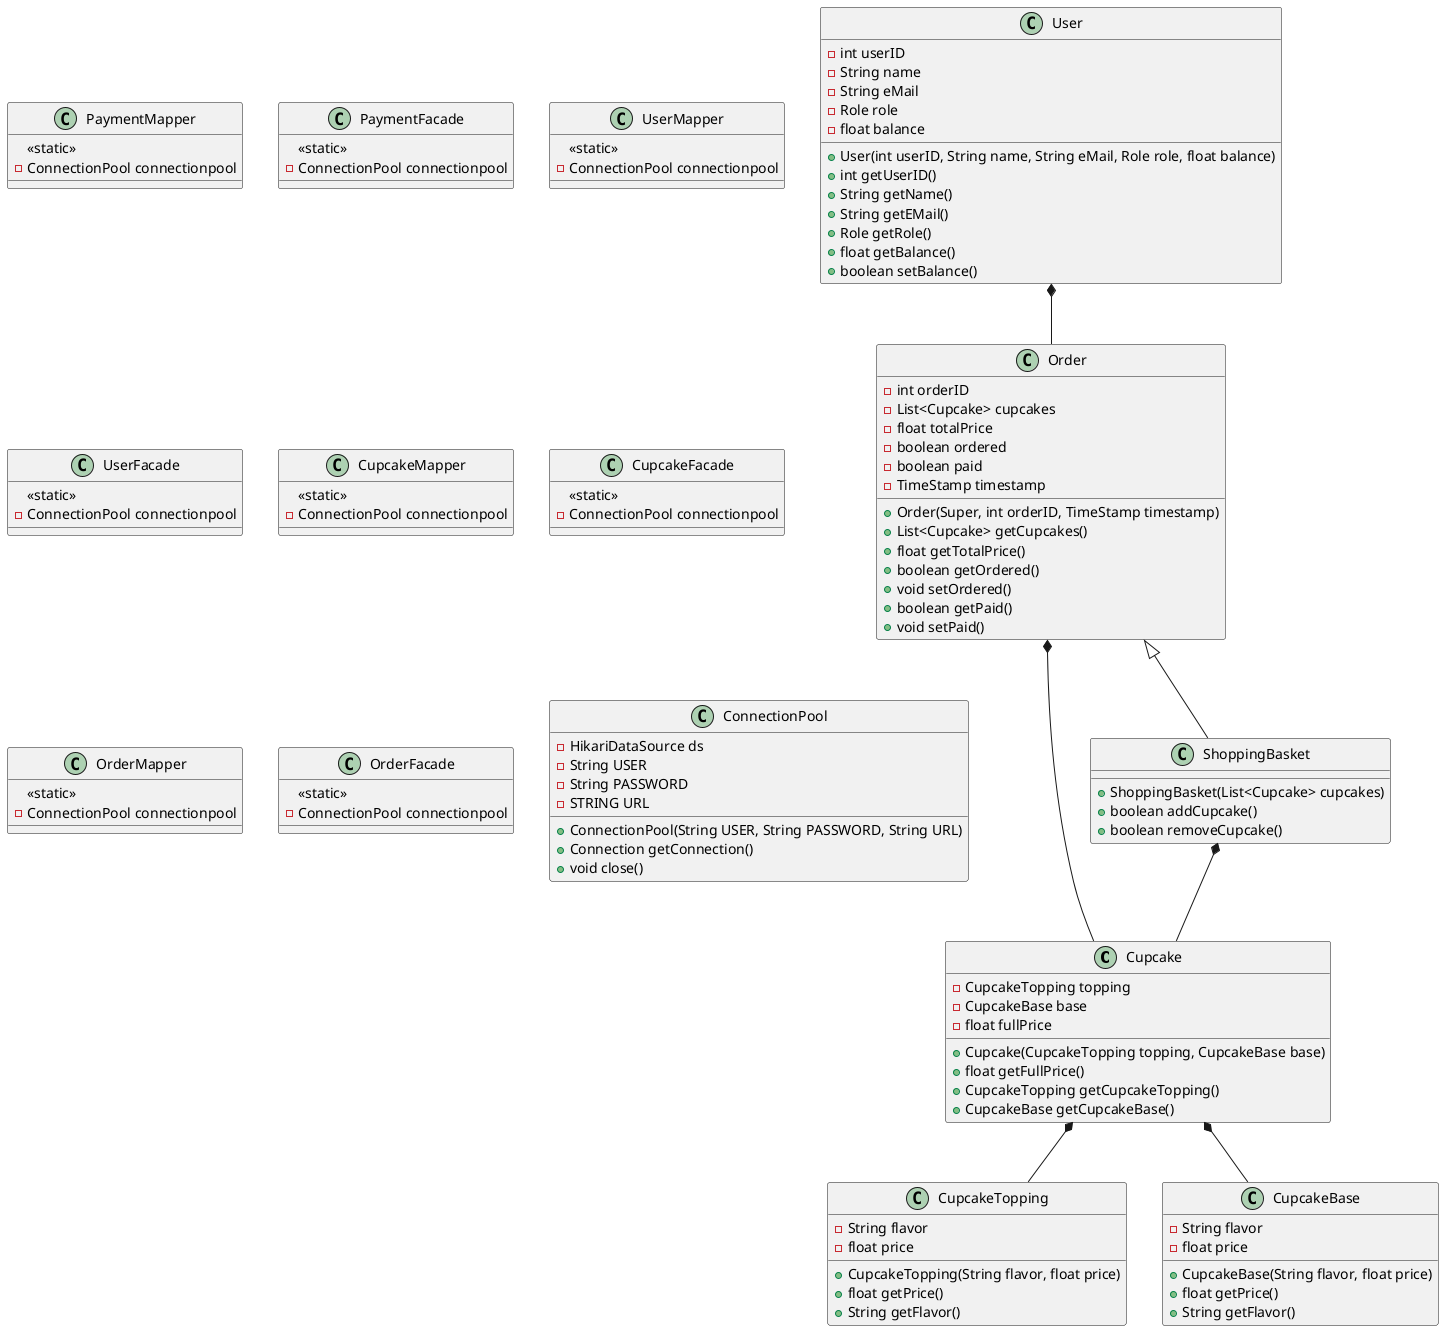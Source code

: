 @startuml
'https://plantuml.com/class-diagram

class Cupcake{
- CupcakeTopping topping
- CupcakeBase base
- float fullPrice
+ Cupcake(CupcakeTopping topping, CupcakeBase base)
+ float getFullPrice()
+ CupcakeTopping getCupcakeTopping()
+ CupcakeBase getCupcakeBase()
}

class CupcakeTopping{
- String flavor
- float price
+ CupcakeTopping(String flavor, float price)
+ float getPrice()
+ String getFlavor()
}

class CupcakeBase{
- String flavor
- float price
+ CupcakeBase(String flavor, float price)
+ float getPrice()
+ String getFlavor()
}

class User{
- int userID
- String name
- String eMail
- Role role
- float balance
+ User(int userID, String name, String eMail, Role role, float balance)
+ int getUserID()
+ String getName()
+ String getEMail()
+ Role getRole()
+ float getBalance()
+ boolean setBalance()
}

class ShoppingBasket{
+ ShoppingBasket(List<Cupcake> cupcakes)
+ boolean addCupcake()
+ boolean removeCupcake()
}

class Order{
- int orderID
- List<Cupcake> cupcakes
- float totalPrice
- boolean ordered
- boolean paid
- TimeStamp timestamp
+ Order(Super, int orderID, TimeStamp timestamp)
+ List<Cupcake> getCupcakes()
+ float getTotalPrice()
+ boolean getOrdered()
+ void setOrdered()
+ boolean getPaid()
+ void setPaid()
}

static class PaymentMapper{
<<static>>
- ConnectionPool connectionpool
}

static class PaymentFacade{
<<static>>
- ConnectionPool connectionpool
}

class UserMapper{
<<static>>
- ConnectionPool connectionpool
}

class UserFacade{
<<static>>
- ConnectionPool connectionpool
}

class CupcakeMapper{
<<static>>
- ConnectionPool connectionpool
}

class CupcakeFacade{
<<static>>
- ConnectionPool connectionpool
}

class OrderMapper{
<<static>>
- ConnectionPool connectionpool
}

class OrderFacade{
<<static>>
- ConnectionPool connectionpool
}

class ConnectionPool{
- HikariDataSource ds
- String USER
- String PASSWORD
- STRING URL
+ ConnectionPool(String USER, String PASSWORD, String URL)
+ Connection getConnection()
+ void close()
}

User *-- Order
Order <|-- ShoppingBasket
Order *-- Cupcake
ShoppingBasket *-- Cupcake
Cupcake *-- CupcakeTopping
Cupcake *-- CupcakeBase

@enduml